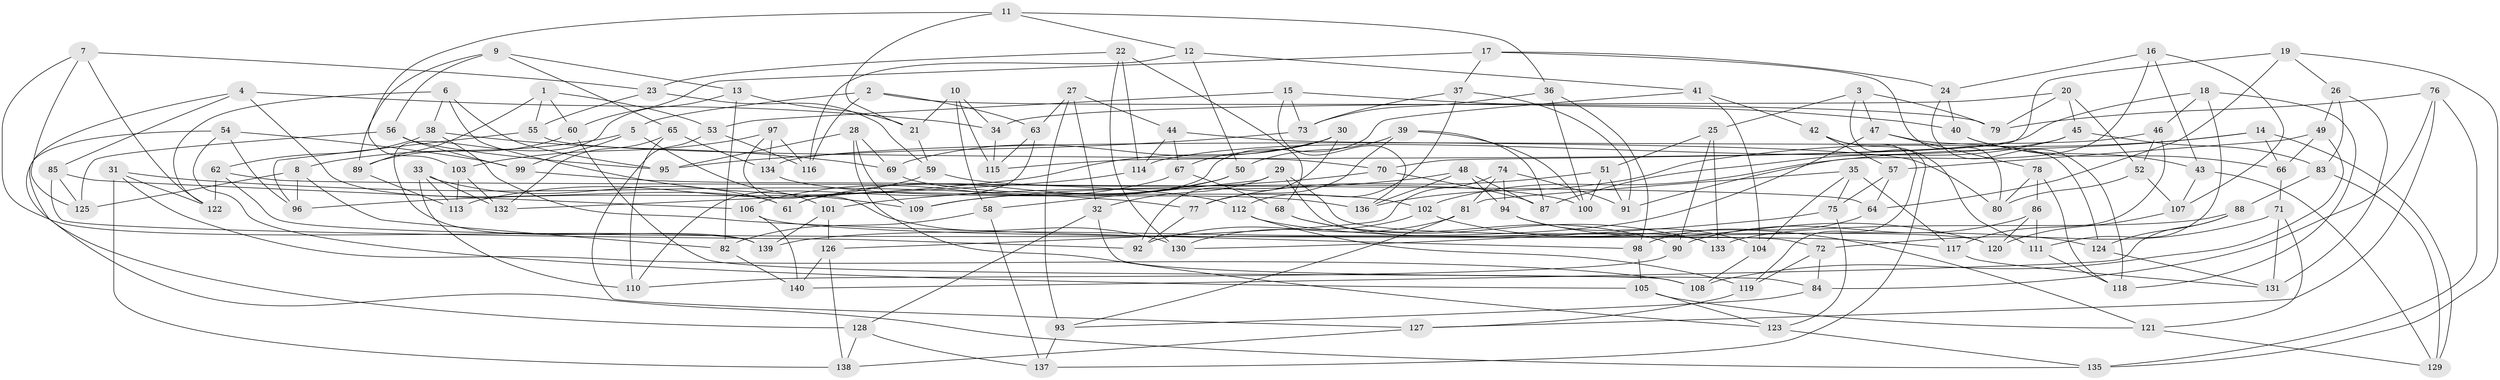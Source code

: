 // Generated by graph-tools (version 1.1) at 2025/26/03/09/25 03:26:50]
// undirected, 140 vertices, 280 edges
graph export_dot {
graph [start="1"]
  node [color=gray90,style=filled];
  1;
  2;
  3;
  4;
  5;
  6;
  7;
  8;
  9;
  10;
  11;
  12;
  13;
  14;
  15;
  16;
  17;
  18;
  19;
  20;
  21;
  22;
  23;
  24;
  25;
  26;
  27;
  28;
  29;
  30;
  31;
  32;
  33;
  34;
  35;
  36;
  37;
  38;
  39;
  40;
  41;
  42;
  43;
  44;
  45;
  46;
  47;
  48;
  49;
  50;
  51;
  52;
  53;
  54;
  55;
  56;
  57;
  58;
  59;
  60;
  61;
  62;
  63;
  64;
  65;
  66;
  67;
  68;
  69;
  70;
  71;
  72;
  73;
  74;
  75;
  76;
  77;
  78;
  79;
  80;
  81;
  82;
  83;
  84;
  85;
  86;
  87;
  88;
  89;
  90;
  91;
  92;
  93;
  94;
  95;
  96;
  97;
  98;
  99;
  100;
  101;
  102;
  103;
  104;
  105;
  106;
  107;
  108;
  109;
  110;
  111;
  112;
  113;
  114;
  115;
  116;
  117;
  118;
  119;
  120;
  121;
  122;
  123;
  124;
  125;
  126;
  127;
  128;
  129;
  130;
  131;
  132;
  133;
  134;
  135;
  136;
  137;
  138;
  139;
  140;
  1 -- 53;
  1 -- 55;
  1 -- 60;
  1 -- 89;
  2 -- 116;
  2 -- 79;
  2 -- 5;
  2 -- 63;
  3 -- 25;
  3 -- 137;
  3 -- 47;
  3 -- 79;
  4 -- 61;
  4 -- 135;
  4 -- 34;
  4 -- 85;
  5 -- 101;
  5 -- 8;
  5 -- 99;
  6 -- 95;
  6 -- 122;
  6 -- 38;
  6 -- 109;
  7 -- 122;
  7 -- 23;
  7 -- 125;
  7 -- 139;
  8 -- 96;
  8 -- 82;
  8 -- 125;
  9 -- 89;
  9 -- 65;
  9 -- 13;
  9 -- 56;
  10 -- 21;
  10 -- 115;
  10 -- 34;
  10 -- 58;
  11 -- 12;
  11 -- 36;
  11 -- 103;
  11 -- 21;
  12 -- 50;
  12 -- 41;
  12 -- 116;
  13 -- 82;
  13 -- 139;
  13 -- 21;
  14 -- 129;
  14 -- 136;
  14 -- 66;
  14 -- 102;
  15 -- 136;
  15 -- 53;
  15 -- 73;
  15 -- 40;
  16 -- 91;
  16 -- 43;
  16 -- 107;
  16 -- 24;
  17 -- 60;
  17 -- 24;
  17 -- 37;
  17 -- 80;
  18 -- 111;
  18 -- 115;
  18 -- 46;
  18 -- 118;
  19 -- 135;
  19 -- 26;
  19 -- 64;
  19 -- 70;
  20 -- 34;
  20 -- 45;
  20 -- 79;
  20 -- 52;
  21 -- 59;
  22 -- 114;
  22 -- 130;
  22 -- 23;
  22 -- 68;
  23 -- 59;
  23 -- 55;
  24 -- 118;
  24 -- 40;
  25 -- 51;
  25 -- 133;
  25 -- 90;
  26 -- 49;
  26 -- 131;
  26 -- 83;
  27 -- 32;
  27 -- 93;
  27 -- 44;
  27 -- 63;
  28 -- 109;
  28 -- 95;
  28 -- 69;
  28 -- 123;
  29 -- 133;
  29 -- 32;
  29 -- 120;
  29 -- 58;
  30 -- 96;
  30 -- 92;
  30 -- 69;
  30 -- 67;
  31 -- 108;
  31 -- 138;
  31 -- 77;
  31 -- 122;
  32 -- 128;
  32 -- 84;
  33 -- 61;
  33 -- 110;
  33 -- 132;
  33 -- 113;
  34 -- 115;
  35 -- 104;
  35 -- 117;
  35 -- 75;
  35 -- 81;
  36 -- 73;
  36 -- 98;
  36 -- 100;
  37 -- 91;
  37 -- 73;
  37 -- 112;
  38 -- 98;
  38 -- 62;
  38 -- 69;
  39 -- 50;
  39 -- 100;
  39 -- 77;
  39 -- 87;
  40 -- 66;
  40 -- 43;
  41 -- 104;
  41 -- 42;
  41 -- 61;
  42 -- 119;
  42 -- 57;
  42 -- 111;
  43 -- 107;
  43 -- 129;
  44 -- 114;
  44 -- 67;
  44 -- 80;
  45 -- 114;
  45 -- 83;
  45 -- 87;
  46 -- 52;
  46 -- 117;
  46 -- 134;
  47 -- 78;
  47 -- 139;
  47 -- 124;
  48 -- 136;
  48 -- 94;
  48 -- 87;
  48 -- 109;
  49 -- 57;
  49 -- 108;
  49 -- 66;
  50 -- 61;
  50 -- 109;
  51 -- 100;
  51 -- 77;
  51 -- 91;
  52 -- 107;
  52 -- 80;
  53 -- 127;
  53 -- 116;
  54 -- 105;
  54 -- 99;
  54 -- 96;
  54 -- 128;
  55 -- 96;
  55 -- 70;
  56 -- 99;
  56 -- 125;
  56 -- 95;
  57 -- 75;
  57 -- 64;
  58 -- 82;
  58 -- 137;
  59 -- 113;
  59 -- 100;
  60 -- 108;
  60 -- 89;
  62 -- 122;
  62 -- 64;
  62 -- 72;
  63 -- 115;
  63 -- 110;
  64 -- 98;
  65 -- 110;
  65 -- 134;
  65 -- 132;
  66 -- 71;
  67 -- 68;
  67 -- 106;
  68 -- 133;
  68 -- 90;
  69 -- 102;
  70 -- 101;
  70 -- 87;
  71 -- 72;
  71 -- 131;
  71 -- 121;
  72 -- 119;
  72 -- 84;
  73 -- 95;
  74 -- 94;
  74 -- 91;
  74 -- 81;
  74 -- 126;
  75 -- 123;
  75 -- 130;
  76 -- 127;
  76 -- 135;
  76 -- 84;
  76 -- 79;
  77 -- 92;
  78 -- 80;
  78 -- 118;
  78 -- 86;
  81 -- 92;
  81 -- 93;
  82 -- 140;
  83 -- 129;
  83 -- 88;
  84 -- 93;
  85 -- 125;
  85 -- 92;
  85 -- 106;
  86 -- 111;
  86 -- 120;
  86 -- 90;
  88 -- 133;
  88 -- 124;
  88 -- 140;
  89 -- 113;
  90 -- 110;
  93 -- 137;
  94 -- 104;
  94 -- 120;
  97 -- 134;
  97 -- 103;
  97 -- 116;
  97 -- 130;
  98 -- 105;
  99 -- 112;
  101 -- 126;
  101 -- 139;
  102 -- 121;
  102 -- 130;
  103 -- 132;
  103 -- 113;
  104 -- 108;
  105 -- 121;
  105 -- 123;
  106 -- 117;
  106 -- 140;
  107 -- 120;
  111 -- 118;
  112 -- 119;
  112 -- 124;
  114 -- 132;
  117 -- 131;
  119 -- 127;
  121 -- 129;
  123 -- 135;
  124 -- 131;
  126 -- 138;
  126 -- 140;
  127 -- 138;
  128 -- 137;
  128 -- 138;
  134 -- 136;
}
